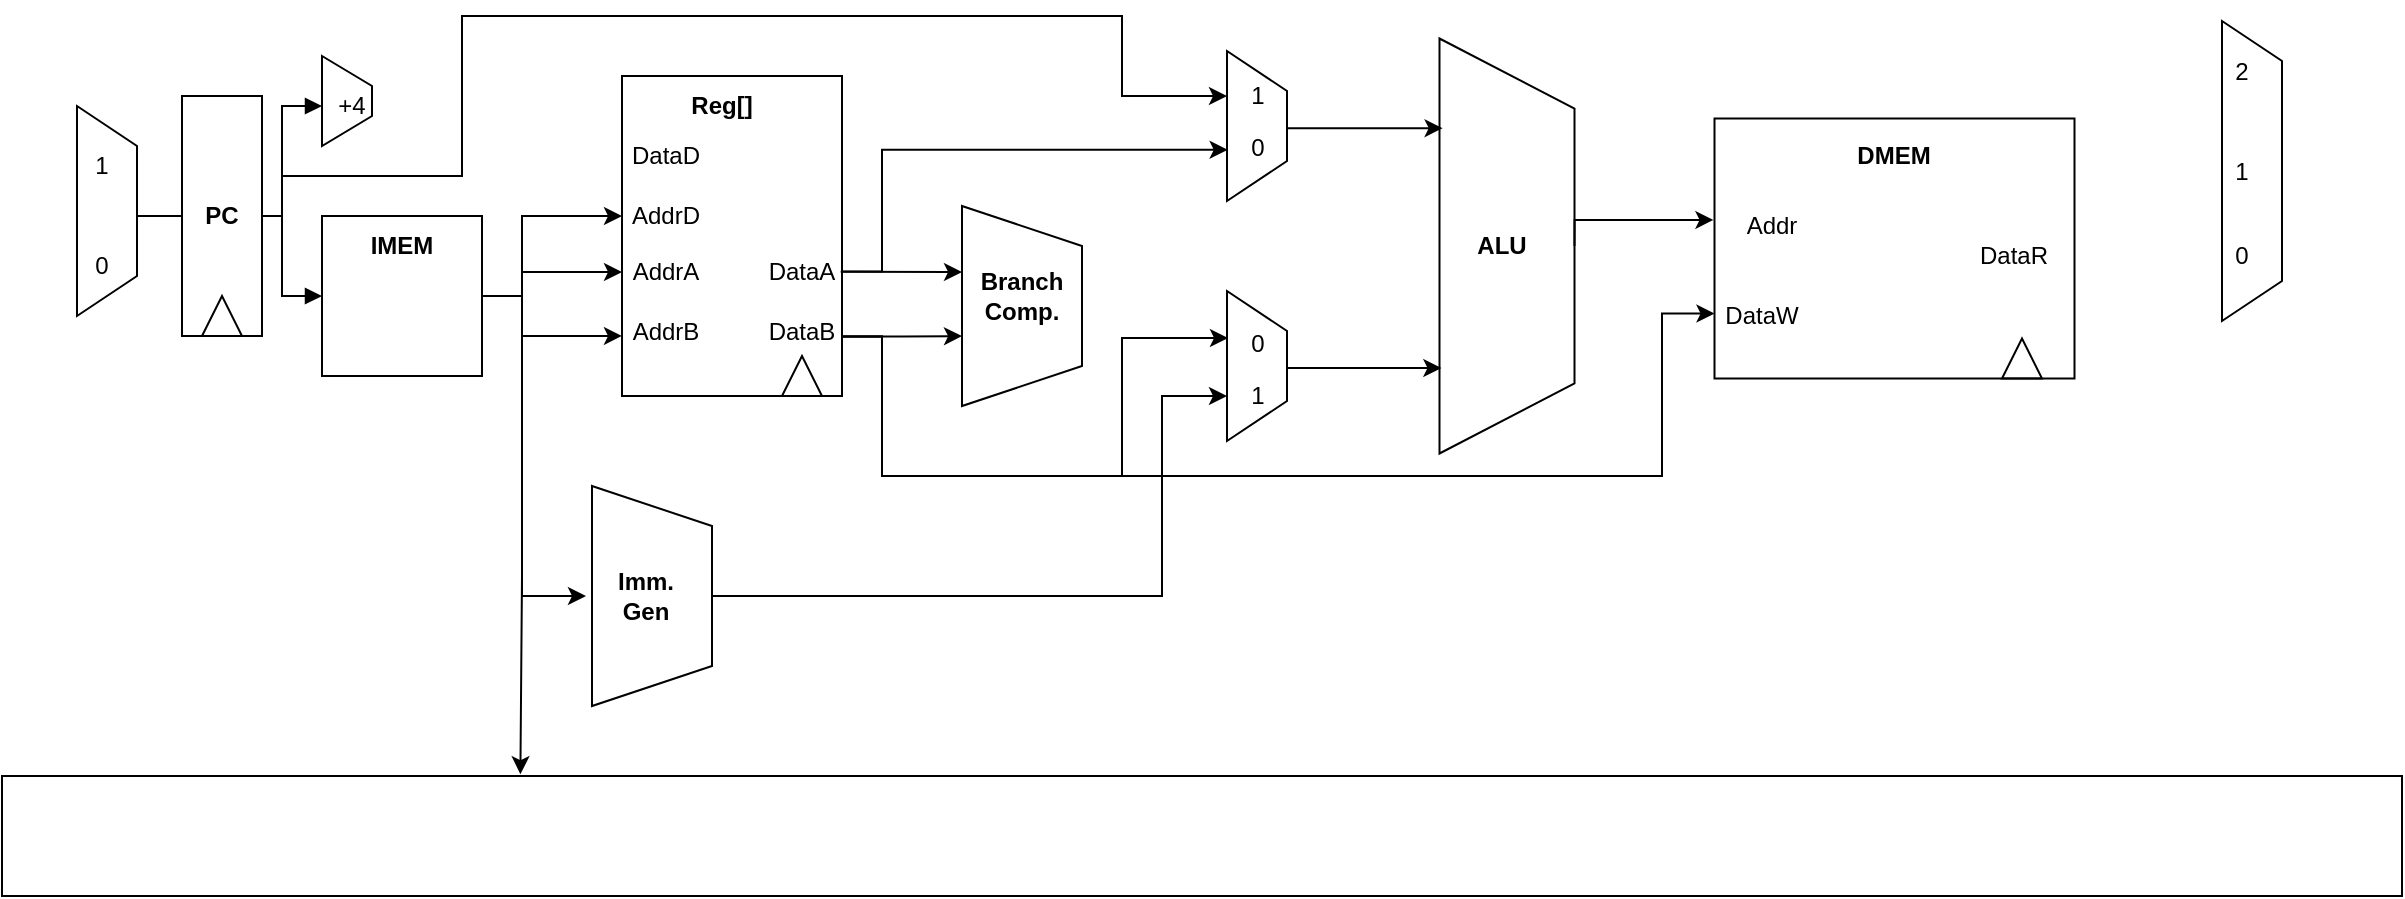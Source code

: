 <mxfile version="16.0.0" type="github">
  <diagram id="irMcVFUV-yW5XqjfqHID" name="Page-1">
    <mxGraphModel dx="904" dy="580" grid="1" gridSize="10" guides="1" tooltips="1" connect="1" arrows="1" fold="1" page="0" pageScale="1" pageWidth="827" pageHeight="1169" math="0" shadow="0">
      <root>
        <mxCell id="0" />
        <mxCell id="1" parent="0" />
        <mxCell id="i2SO23TmeKBEp0NZ_OEs-1" value="" style="shape=trapezoid;perimeter=trapezoidPerimeter;whiteSpace=wrap;html=1;fixedSize=1;rotation=90;" vertex="1" parent="1">
          <mxGeometry x="40" y="412.5" width="105" height="30" as="geometry" />
        </mxCell>
        <mxCell id="i2SO23TmeKBEp0NZ_OEs-2" value="1" style="text;html=1;strokeColor=none;fillColor=none;align=center;verticalAlign=middle;whiteSpace=wrap;rounded=0;" vertex="1" parent="1">
          <mxGeometry x="60" y="390" width="60" height="30" as="geometry" />
        </mxCell>
        <mxCell id="i2SO23TmeKBEp0NZ_OEs-3" value="0" style="text;html=1;strokeColor=none;fillColor=none;align=center;verticalAlign=middle;whiteSpace=wrap;rounded=0;" vertex="1" parent="1">
          <mxGeometry x="60" y="440" width="60" height="30" as="geometry" />
        </mxCell>
        <mxCell id="i2SO23TmeKBEp0NZ_OEs-67" style="edgeStyle=orthogonalEdgeStyle;rounded=0;orthogonalLoop=1;jettySize=auto;html=1;exitX=1;exitY=0.5;exitDx=0;exitDy=0;entryX=0;entryY=0.5;entryDx=0;entryDy=0;" edge="1" parent="1" source="i2SO23TmeKBEp0NZ_OEs-9" target="i2SO23TmeKBEp0NZ_OEs-44">
          <mxGeometry relative="1" as="geometry">
            <mxPoint x="630" y="370" as="targetPoint" />
            <Array as="points">
              <mxPoint x="180" y="430" />
              <mxPoint x="180" y="410" />
              <mxPoint x="270" y="410" />
              <mxPoint x="270" y="330" />
              <mxPoint x="600" y="330" />
              <mxPoint x="600" y="370" />
            </Array>
          </mxGeometry>
        </mxCell>
        <mxCell id="i2SO23TmeKBEp0NZ_OEs-9" value="&lt;div style=&quot;direction: ltr&quot;&gt;&lt;b&gt;PC&lt;/b&gt;&lt;/div&gt;" style="rounded=0;whiteSpace=wrap;html=1;rotation=0;fillColor=none;" vertex="1" parent="1">
          <mxGeometry x="130" y="370" width="40" height="120" as="geometry" />
        </mxCell>
        <mxCell id="i2SO23TmeKBEp0NZ_OEs-14" value="" style="verticalLabelPosition=bottom;verticalAlign=top;html=1;shape=mxgraph.basic.acute_triangle;dx=0.5;fillColor=none;" vertex="1" parent="1">
          <mxGeometry x="140" y="470" width="20" height="20" as="geometry" />
        </mxCell>
        <mxCell id="i2SO23TmeKBEp0NZ_OEs-15" value="" style="shape=trapezoid;perimeter=trapezoidPerimeter;whiteSpace=wrap;html=1;fixedSize=1;fillColor=none;rotation=90;size=15;" vertex="1" parent="1">
          <mxGeometry x="190" y="360" width="45" height="25" as="geometry" />
        </mxCell>
        <mxCell id="i2SO23TmeKBEp0NZ_OEs-16" value="+4" style="text;html=1;strokeColor=none;fillColor=none;align=center;verticalAlign=middle;whiteSpace=wrap;rounded=0;" vertex="1" parent="1">
          <mxGeometry x="200" y="360" width="30" height="30" as="geometry" />
        </mxCell>
        <mxCell id="i2SO23TmeKBEp0NZ_OEs-59" style="edgeStyle=orthogonalEdgeStyle;rounded=0;orthogonalLoop=1;jettySize=auto;html=1;exitX=1;exitY=0.5;exitDx=0;exitDy=0;" edge="1" parent="1" source="i2SO23TmeKBEp0NZ_OEs-17">
          <mxGeometry relative="1" as="geometry">
            <mxPoint x="350" y="430" as="targetPoint" />
            <Array as="points">
              <mxPoint x="300" y="470" />
              <mxPoint x="300" y="430" />
            </Array>
          </mxGeometry>
        </mxCell>
        <mxCell id="i2SO23TmeKBEp0NZ_OEs-60" style="edgeStyle=orthogonalEdgeStyle;rounded=0;orthogonalLoop=1;jettySize=auto;html=1;exitX=1;exitY=0.5;exitDx=0;exitDy=0;" edge="1" parent="1" source="i2SO23TmeKBEp0NZ_OEs-17">
          <mxGeometry relative="1" as="geometry">
            <mxPoint x="350" y="458" as="targetPoint" />
            <Array as="points">
              <mxPoint x="300" y="470" />
              <mxPoint x="300" y="458" />
            </Array>
          </mxGeometry>
        </mxCell>
        <mxCell id="i2SO23TmeKBEp0NZ_OEs-61" style="edgeStyle=orthogonalEdgeStyle;rounded=0;orthogonalLoop=1;jettySize=auto;html=1;exitX=1;exitY=0.5;exitDx=0;exitDy=0;entryX=0.133;entryY=0.583;entryDx=0;entryDy=0;entryPerimeter=0;" edge="1" parent="1" source="i2SO23TmeKBEp0NZ_OEs-17" target="i2SO23TmeKBEp0NZ_OEs-32">
          <mxGeometry relative="1" as="geometry">
            <Array as="points">
              <mxPoint x="300" y="470" />
              <mxPoint x="300" y="490" />
            </Array>
          </mxGeometry>
        </mxCell>
        <mxCell id="i2SO23TmeKBEp0NZ_OEs-62" style="edgeStyle=orthogonalEdgeStyle;rounded=0;orthogonalLoop=1;jettySize=auto;html=1;exitX=1;exitY=0.5;exitDx=0;exitDy=0;entryX=0.216;entryY=-0.015;entryDx=0;entryDy=0;entryPerimeter=0;" edge="1" parent="1" source="i2SO23TmeKBEp0NZ_OEs-17" target="i2SO23TmeKBEp0NZ_OEs-36">
          <mxGeometry relative="1" as="geometry" />
        </mxCell>
        <mxCell id="i2SO23TmeKBEp0NZ_OEs-63" style="edgeStyle=orthogonalEdgeStyle;rounded=0;orthogonalLoop=1;jettySize=auto;html=1;exitX=1;exitY=0.5;exitDx=0;exitDy=0;entryX=0;entryY=0.5;entryDx=0;entryDy=0;" edge="1" parent="1" source="i2SO23TmeKBEp0NZ_OEs-17" target="i2SO23TmeKBEp0NZ_OEs-38">
          <mxGeometry relative="1" as="geometry">
            <mxPoint x="340" y="620" as="targetPoint" />
            <Array as="points">
              <mxPoint x="300" y="470" />
              <mxPoint x="300" y="620" />
            </Array>
          </mxGeometry>
        </mxCell>
        <mxCell id="i2SO23TmeKBEp0NZ_OEs-17" value="" style="rounded=0;whiteSpace=wrap;html=1;fillColor=none;" vertex="1" parent="1">
          <mxGeometry x="200" y="430" width="80" height="80" as="geometry" />
        </mxCell>
        <mxCell id="i2SO23TmeKBEp0NZ_OEs-18" value="&lt;b&gt;IMEM&lt;/b&gt;" style="text;html=1;strokeColor=none;fillColor=none;align=center;verticalAlign=middle;whiteSpace=wrap;rounded=0;" vertex="1" parent="1">
          <mxGeometry x="210" y="430" width="60" height="30" as="geometry" />
        </mxCell>
        <mxCell id="i2SO23TmeKBEp0NZ_OEs-20" value="" style="endArrow=none;html=1;rounded=0;entryX=0;entryY=0.5;entryDx=0;entryDy=0;" edge="1" parent="1" target="i2SO23TmeKBEp0NZ_OEs-9">
          <mxGeometry relative="1" as="geometry">
            <mxPoint x="108" y="430" as="sourcePoint" />
            <mxPoint x="260" y="430" as="targetPoint" />
          </mxGeometry>
        </mxCell>
        <mxCell id="i2SO23TmeKBEp0NZ_OEs-22" value="" style="endArrow=block;endFill=1;html=1;edgeStyle=orthogonalEdgeStyle;align=left;verticalAlign=top;rounded=0;" edge="1" parent="1" target="i2SO23TmeKBEp0NZ_OEs-16">
          <mxGeometry x="-1" relative="1" as="geometry">
            <mxPoint x="170" y="430" as="sourcePoint" />
            <mxPoint x="330" y="430" as="targetPoint" />
            <Array as="points">
              <mxPoint x="180" y="430" />
              <mxPoint x="180" y="375" />
            </Array>
          </mxGeometry>
        </mxCell>
        <mxCell id="i2SO23TmeKBEp0NZ_OEs-24" value="" style="endArrow=block;endFill=1;html=1;edgeStyle=orthogonalEdgeStyle;align=left;verticalAlign=top;rounded=0;entryX=0;entryY=0.5;entryDx=0;entryDy=0;" edge="1" parent="1" target="i2SO23TmeKBEp0NZ_OEs-17">
          <mxGeometry x="-1" relative="1" as="geometry">
            <mxPoint x="180" y="429.65" as="sourcePoint" />
            <mxPoint x="180" y="490" as="targetPoint" />
            <Array as="points">
              <mxPoint x="180" y="470" />
            </Array>
          </mxGeometry>
        </mxCell>
        <mxCell id="i2SO23TmeKBEp0NZ_OEs-64" style="edgeStyle=orthogonalEdgeStyle;rounded=0;orthogonalLoop=1;jettySize=auto;html=1;exitX=0.994;exitY=0.612;exitDx=0;exitDy=0;exitPerimeter=0;" edge="1" parent="1" source="i2SO23TmeKBEp0NZ_OEs-26">
          <mxGeometry relative="1" as="geometry">
            <mxPoint x="520" y="458" as="targetPoint" />
            <Array as="points">
              <mxPoint x="520" y="458" />
            </Array>
          </mxGeometry>
        </mxCell>
        <mxCell id="i2SO23TmeKBEp0NZ_OEs-66" style="edgeStyle=orthogonalEdgeStyle;rounded=0;orthogonalLoop=1;jettySize=auto;html=1;exitX=1;exitY=0.611;exitDx=0;exitDy=0;entryX=0.659;entryY=0.989;entryDx=0;entryDy=0;entryPerimeter=0;exitPerimeter=0;" edge="1" parent="1" source="i2SO23TmeKBEp0NZ_OEs-26" target="i2SO23TmeKBEp0NZ_OEs-41">
          <mxGeometry relative="1" as="geometry">
            <Array as="points">
              <mxPoint x="480" y="458" />
              <mxPoint x="480" y="397" />
            </Array>
          </mxGeometry>
        </mxCell>
        <mxCell id="i2SO23TmeKBEp0NZ_OEs-26" value="" style="rounded=0;whiteSpace=wrap;html=1;fillColor=none;" vertex="1" parent="1">
          <mxGeometry x="350" y="360" width="110" height="160" as="geometry" />
        </mxCell>
        <mxCell id="i2SO23TmeKBEp0NZ_OEs-27" value="" style="triangle;whiteSpace=wrap;html=1;fillColor=none;rotation=-90;" vertex="1" parent="1">
          <mxGeometry x="430" y="500" width="20" height="20" as="geometry" />
        </mxCell>
        <mxCell id="i2SO23TmeKBEp0NZ_OEs-28" value="&lt;b&gt;Reg[]&lt;/b&gt;" style="text;html=1;strokeColor=none;fillColor=none;align=center;verticalAlign=middle;whiteSpace=wrap;rounded=0;" vertex="1" parent="1">
          <mxGeometry x="370" y="360" width="60" height="30" as="geometry" />
        </mxCell>
        <mxCell id="i2SO23TmeKBEp0NZ_OEs-29" value="DataD" style="text;html=1;strokeColor=none;fillColor=none;align=center;verticalAlign=middle;whiteSpace=wrap;rounded=0;" vertex="1" parent="1">
          <mxGeometry x="350" y="385" width="44" height="30" as="geometry" />
        </mxCell>
        <mxCell id="i2SO23TmeKBEp0NZ_OEs-30" value="AddrD" style="text;html=1;strokeColor=none;fillColor=none;align=center;verticalAlign=middle;whiteSpace=wrap;rounded=0;" vertex="1" parent="1">
          <mxGeometry x="352" y="415" width="40" height="30" as="geometry" />
        </mxCell>
        <mxCell id="i2SO23TmeKBEp0NZ_OEs-31" value="AddrA" style="text;html=1;strokeColor=none;fillColor=none;align=center;verticalAlign=middle;whiteSpace=wrap;rounded=0;" vertex="1" parent="1">
          <mxGeometry x="342" y="442.5" width="60" height="30" as="geometry" />
        </mxCell>
        <mxCell id="i2SO23TmeKBEp0NZ_OEs-32" value="AddrB" style="text;html=1;strokeColor=none;fillColor=none;align=center;verticalAlign=middle;whiteSpace=wrap;rounded=0;" vertex="1" parent="1">
          <mxGeometry x="342" y="472.5" width="60" height="30" as="geometry" />
        </mxCell>
        <mxCell id="i2SO23TmeKBEp0NZ_OEs-34" value="DataA" style="text;html=1;strokeColor=none;fillColor=none;align=center;verticalAlign=middle;whiteSpace=wrap;rounded=0;" vertex="1" parent="1">
          <mxGeometry x="430" y="442.5" width="20" height="30" as="geometry" />
        </mxCell>
        <mxCell id="i2SO23TmeKBEp0NZ_OEs-65" style="edgeStyle=orthogonalEdgeStyle;rounded=0;orthogonalLoop=1;jettySize=auto;html=1;exitX=1.002;exitY=0.593;exitDx=0;exitDy=0;entryX=0.65;entryY=1;entryDx=0;entryDy=0;entryPerimeter=0;exitPerimeter=0;" edge="1" parent="1" source="i2SO23TmeKBEp0NZ_OEs-35" target="i2SO23TmeKBEp0NZ_OEs-39">
          <mxGeometry relative="1" as="geometry" />
        </mxCell>
        <mxCell id="i2SO23TmeKBEp0NZ_OEs-70" style="edgeStyle=orthogonalEdgeStyle;rounded=0;orthogonalLoop=1;jettySize=auto;html=1;exitX=1.002;exitY=0.593;exitDx=0;exitDy=0;exitPerimeter=0;" edge="1" parent="1" source="i2SO23TmeKBEp0NZ_OEs-35">
          <mxGeometry relative="1" as="geometry">
            <mxPoint x="653" y="491" as="targetPoint" />
            <Array as="points">
              <mxPoint x="480" y="490" />
              <mxPoint x="480" y="560" />
              <mxPoint x="600" y="560" />
              <mxPoint x="600" y="491" />
            </Array>
          </mxGeometry>
        </mxCell>
        <mxCell id="i2SO23TmeKBEp0NZ_OEs-75" style="edgeStyle=orthogonalEdgeStyle;rounded=0;orthogonalLoop=1;jettySize=auto;html=1;exitX=1.003;exitY=0.591;exitDx=0;exitDy=0;entryX=0;entryY=0.75;entryDx=0;entryDy=0;exitPerimeter=0;" edge="1" parent="1" source="i2SO23TmeKBEp0NZ_OEs-35" target="i2SO23TmeKBEp0NZ_OEs-49">
          <mxGeometry relative="1" as="geometry">
            <Array as="points">
              <mxPoint x="480" y="490" />
              <mxPoint x="480" y="560" />
              <mxPoint x="870" y="560" />
              <mxPoint x="870" y="479" />
            </Array>
          </mxGeometry>
        </mxCell>
        <mxCell id="i2SO23TmeKBEp0NZ_OEs-35" value="DataB" style="text;html=1;strokeColor=none;fillColor=none;align=center;verticalAlign=middle;whiteSpace=wrap;rounded=0;" vertex="1" parent="1">
          <mxGeometry x="420" y="472.5" width="40" height="30" as="geometry" />
        </mxCell>
        <mxCell id="i2SO23TmeKBEp0NZ_OEs-36" value="" style="rounded=0;whiteSpace=wrap;html=1;fillColor=none;" vertex="1" parent="1">
          <mxGeometry x="40" y="710" width="1200" height="60" as="geometry" />
        </mxCell>
        <mxCell id="i2SO23TmeKBEp0NZ_OEs-71" style="edgeStyle=orthogonalEdgeStyle;rounded=0;orthogonalLoop=1;jettySize=auto;html=1;exitX=0.5;exitY=0;exitDx=0;exitDy=0;entryX=0;entryY=0.5;entryDx=0;entryDy=0;" edge="1" parent="1" source="i2SO23TmeKBEp0NZ_OEs-37" target="i2SO23TmeKBEp0NZ_OEs-47">
          <mxGeometry relative="1" as="geometry">
            <Array as="points">
              <mxPoint x="620" y="620" />
              <mxPoint x="620" y="520" />
            </Array>
          </mxGeometry>
        </mxCell>
        <mxCell id="i2SO23TmeKBEp0NZ_OEs-37" value="" style="shape=trapezoid;perimeter=trapezoidPerimeter;whiteSpace=wrap;html=1;fixedSize=1;fillColor=none;rotation=90;" vertex="1" parent="1">
          <mxGeometry x="310" y="590" width="110" height="60" as="geometry" />
        </mxCell>
        <mxCell id="i2SO23TmeKBEp0NZ_OEs-38" value="&lt;b&gt;Imm.&lt;br&gt;Gen&lt;/b&gt;" style="text;html=1;strokeColor=none;fillColor=none;align=center;verticalAlign=middle;whiteSpace=wrap;rounded=0;" vertex="1" parent="1">
          <mxGeometry x="332" y="605" width="60" height="30" as="geometry" />
        </mxCell>
        <mxCell id="i2SO23TmeKBEp0NZ_OEs-39" value="" style="shape=trapezoid;perimeter=trapezoidPerimeter;whiteSpace=wrap;html=1;fixedSize=1;fillColor=none;rotation=90;" vertex="1" parent="1">
          <mxGeometry x="500" y="445" width="100" height="60" as="geometry" />
        </mxCell>
        <mxCell id="i2SO23TmeKBEp0NZ_OEs-40" value="&lt;b&gt;Branch&lt;br&gt;Comp.&lt;/b&gt;" style="text;html=1;strokeColor=none;fillColor=none;align=center;verticalAlign=middle;whiteSpace=wrap;rounded=0;" vertex="1" parent="1">
          <mxGeometry x="520" y="455" width="60" height="30" as="geometry" />
        </mxCell>
        <mxCell id="i2SO23TmeKBEp0NZ_OEs-41" value="" style="shape=trapezoid;perimeter=trapezoidPerimeter;whiteSpace=wrap;html=1;fixedSize=1;fillColor=none;rotation=90;" vertex="1" parent="1">
          <mxGeometry x="630" y="370" width="75" height="30" as="geometry" />
        </mxCell>
        <mxCell id="i2SO23TmeKBEp0NZ_OEs-42" value="" style="shape=trapezoid;perimeter=trapezoidPerimeter;whiteSpace=wrap;html=1;fixedSize=1;fillColor=none;rotation=90;" vertex="1" parent="1">
          <mxGeometry x="630" y="490" width="75" height="30" as="geometry" />
        </mxCell>
        <mxCell id="i2SO23TmeKBEp0NZ_OEs-74" style="edgeStyle=orthogonalEdgeStyle;rounded=0;orthogonalLoop=1;jettySize=auto;html=1;exitX=0.5;exitY=0;exitDx=0;exitDy=0;entryX=-0.003;entryY=0.39;entryDx=0;entryDy=0;entryPerimeter=0;" edge="1" parent="1" source="i2SO23TmeKBEp0NZ_OEs-43" target="i2SO23TmeKBEp0NZ_OEs-49">
          <mxGeometry relative="1" as="geometry">
            <mxPoint x="900" y="432" as="targetPoint" />
            <Array as="points">
              <mxPoint x="826" y="432" />
            </Array>
          </mxGeometry>
        </mxCell>
        <mxCell id="i2SO23TmeKBEp0NZ_OEs-43" value="" style="shape=trapezoid;perimeter=trapezoidPerimeter;whiteSpace=wrap;html=1;fixedSize=1;fillColor=none;rotation=90;size=35;" vertex="1" parent="1">
          <mxGeometry x="688.75" y="411.25" width="207.5" height="67.5" as="geometry" />
        </mxCell>
        <mxCell id="i2SO23TmeKBEp0NZ_OEs-44" value="1" style="text;html=1;strokeColor=none;fillColor=none;align=center;verticalAlign=middle;whiteSpace=wrap;rounded=0;" vertex="1" parent="1">
          <mxGeometry x="652.5" y="355" width="30" height="30" as="geometry" />
        </mxCell>
        <mxCell id="i2SO23TmeKBEp0NZ_OEs-72" style="edgeStyle=orthogonalEdgeStyle;rounded=0;orthogonalLoop=1;jettySize=auto;html=1;exitX=1;exitY=0;exitDx=0;exitDy=0;entryX=0.216;entryY=0.977;entryDx=0;entryDy=0;entryPerimeter=0;" edge="1" parent="1" source="i2SO23TmeKBEp0NZ_OEs-45" target="i2SO23TmeKBEp0NZ_OEs-43">
          <mxGeometry relative="1" as="geometry">
            <Array as="points">
              <mxPoint x="683" y="386" />
            </Array>
          </mxGeometry>
        </mxCell>
        <mxCell id="i2SO23TmeKBEp0NZ_OEs-45" value="0" style="text;html=1;strokeColor=none;fillColor=none;align=center;verticalAlign=middle;whiteSpace=wrap;rounded=0;" vertex="1" parent="1">
          <mxGeometry x="652.5" y="381.25" width="30" height="30" as="geometry" />
        </mxCell>
        <mxCell id="i2SO23TmeKBEp0NZ_OEs-46" value="0" style="text;html=1;strokeColor=none;fillColor=none;align=center;verticalAlign=middle;whiteSpace=wrap;rounded=0;" vertex="1" parent="1">
          <mxGeometry x="652.5" y="478.75" width="30" height="30" as="geometry" />
        </mxCell>
        <mxCell id="i2SO23TmeKBEp0NZ_OEs-73" style="edgeStyle=orthogonalEdgeStyle;rounded=0;orthogonalLoop=1;jettySize=auto;html=1;exitX=1;exitY=0;exitDx=0;exitDy=0;entryX=0.794;entryY=0.986;entryDx=0;entryDy=0;entryPerimeter=0;" edge="1" parent="1" source="i2SO23TmeKBEp0NZ_OEs-47" target="i2SO23TmeKBEp0NZ_OEs-43">
          <mxGeometry relative="1" as="geometry">
            <Array as="points">
              <mxPoint x="683" y="506" />
            </Array>
          </mxGeometry>
        </mxCell>
        <mxCell id="i2SO23TmeKBEp0NZ_OEs-47" value="1" style="text;html=1;strokeColor=none;fillColor=none;align=center;verticalAlign=middle;whiteSpace=wrap;rounded=0;" vertex="1" parent="1">
          <mxGeometry x="652.5" y="505" width="30" height="30" as="geometry" />
        </mxCell>
        <mxCell id="i2SO23TmeKBEp0NZ_OEs-48" value="&lt;b&gt;ALU&lt;/b&gt;" style="text;html=1;strokeColor=none;fillColor=none;align=center;verticalAlign=middle;whiteSpace=wrap;rounded=0;" vertex="1" parent="1">
          <mxGeometry x="760" y="430" width="60" height="30" as="geometry" />
        </mxCell>
        <mxCell id="i2SO23TmeKBEp0NZ_OEs-49" value="" style="rounded=0;whiteSpace=wrap;html=1;fillColor=none;" vertex="1" parent="1">
          <mxGeometry x="896.25" y="381.25" width="180" height="130" as="geometry" />
        </mxCell>
        <mxCell id="i2SO23TmeKBEp0NZ_OEs-50" value="&lt;b&gt;DMEM&lt;/b&gt;" style="text;html=1;strokeColor=none;fillColor=none;align=center;verticalAlign=middle;whiteSpace=wrap;rounded=0;" vertex="1" parent="1">
          <mxGeometry x="956.25" y="385" width="60" height="30" as="geometry" />
        </mxCell>
        <mxCell id="i2SO23TmeKBEp0NZ_OEs-51" value="" style="shape=trapezoid;perimeter=trapezoidPerimeter;whiteSpace=wrap;html=1;fixedSize=1;fillColor=none;rotation=90;" vertex="1" parent="1">
          <mxGeometry x="1090" y="392.5" width="150" height="30" as="geometry" />
        </mxCell>
        <mxCell id="i2SO23TmeKBEp0NZ_OEs-52" value="2" style="text;html=1;strokeColor=none;fillColor=none;align=center;verticalAlign=middle;whiteSpace=wrap;rounded=0;" vertex="1" parent="1">
          <mxGeometry x="1130" y="342.5" width="60" height="30" as="geometry" />
        </mxCell>
        <mxCell id="i2SO23TmeKBEp0NZ_OEs-53" value="1" style="text;html=1;strokeColor=none;fillColor=none;align=center;verticalAlign=middle;whiteSpace=wrap;rounded=0;" vertex="1" parent="1">
          <mxGeometry x="1130" y="392.5" width="60" height="30" as="geometry" />
        </mxCell>
        <mxCell id="i2SO23TmeKBEp0NZ_OEs-55" value="0" style="text;html=1;strokeColor=none;fillColor=none;align=center;verticalAlign=middle;whiteSpace=wrap;rounded=0;" vertex="1" parent="1">
          <mxGeometry x="1130" y="435" width="60" height="30" as="geometry" />
        </mxCell>
        <mxCell id="i2SO23TmeKBEp0NZ_OEs-56" value="Addr" style="text;html=1;strokeColor=none;fillColor=none;align=center;verticalAlign=middle;whiteSpace=wrap;rounded=0;" vertex="1" parent="1">
          <mxGeometry x="900" y="420" width="50" height="30" as="geometry" />
        </mxCell>
        <mxCell id="i2SO23TmeKBEp0NZ_OEs-57" value="DataW" style="text;html=1;strokeColor=none;fillColor=none;align=center;verticalAlign=middle;whiteSpace=wrap;rounded=0;" vertex="1" parent="1">
          <mxGeometry x="890" y="465" width="60" height="30" as="geometry" />
        </mxCell>
        <mxCell id="i2SO23TmeKBEp0NZ_OEs-58" value="DataR" style="text;html=1;strokeColor=none;fillColor=none;align=center;verticalAlign=middle;whiteSpace=wrap;rounded=0;" vertex="1" parent="1">
          <mxGeometry x="1016.25" y="435" width="60" height="30" as="geometry" />
        </mxCell>
        <mxCell id="i2SO23TmeKBEp0NZ_OEs-76" value="" style="triangle;whiteSpace=wrap;html=1;fillColor=none;rotation=-90;" vertex="1" parent="1">
          <mxGeometry x="1040" y="491.25" width="20" height="20" as="geometry" />
        </mxCell>
      </root>
    </mxGraphModel>
  </diagram>
</mxfile>
